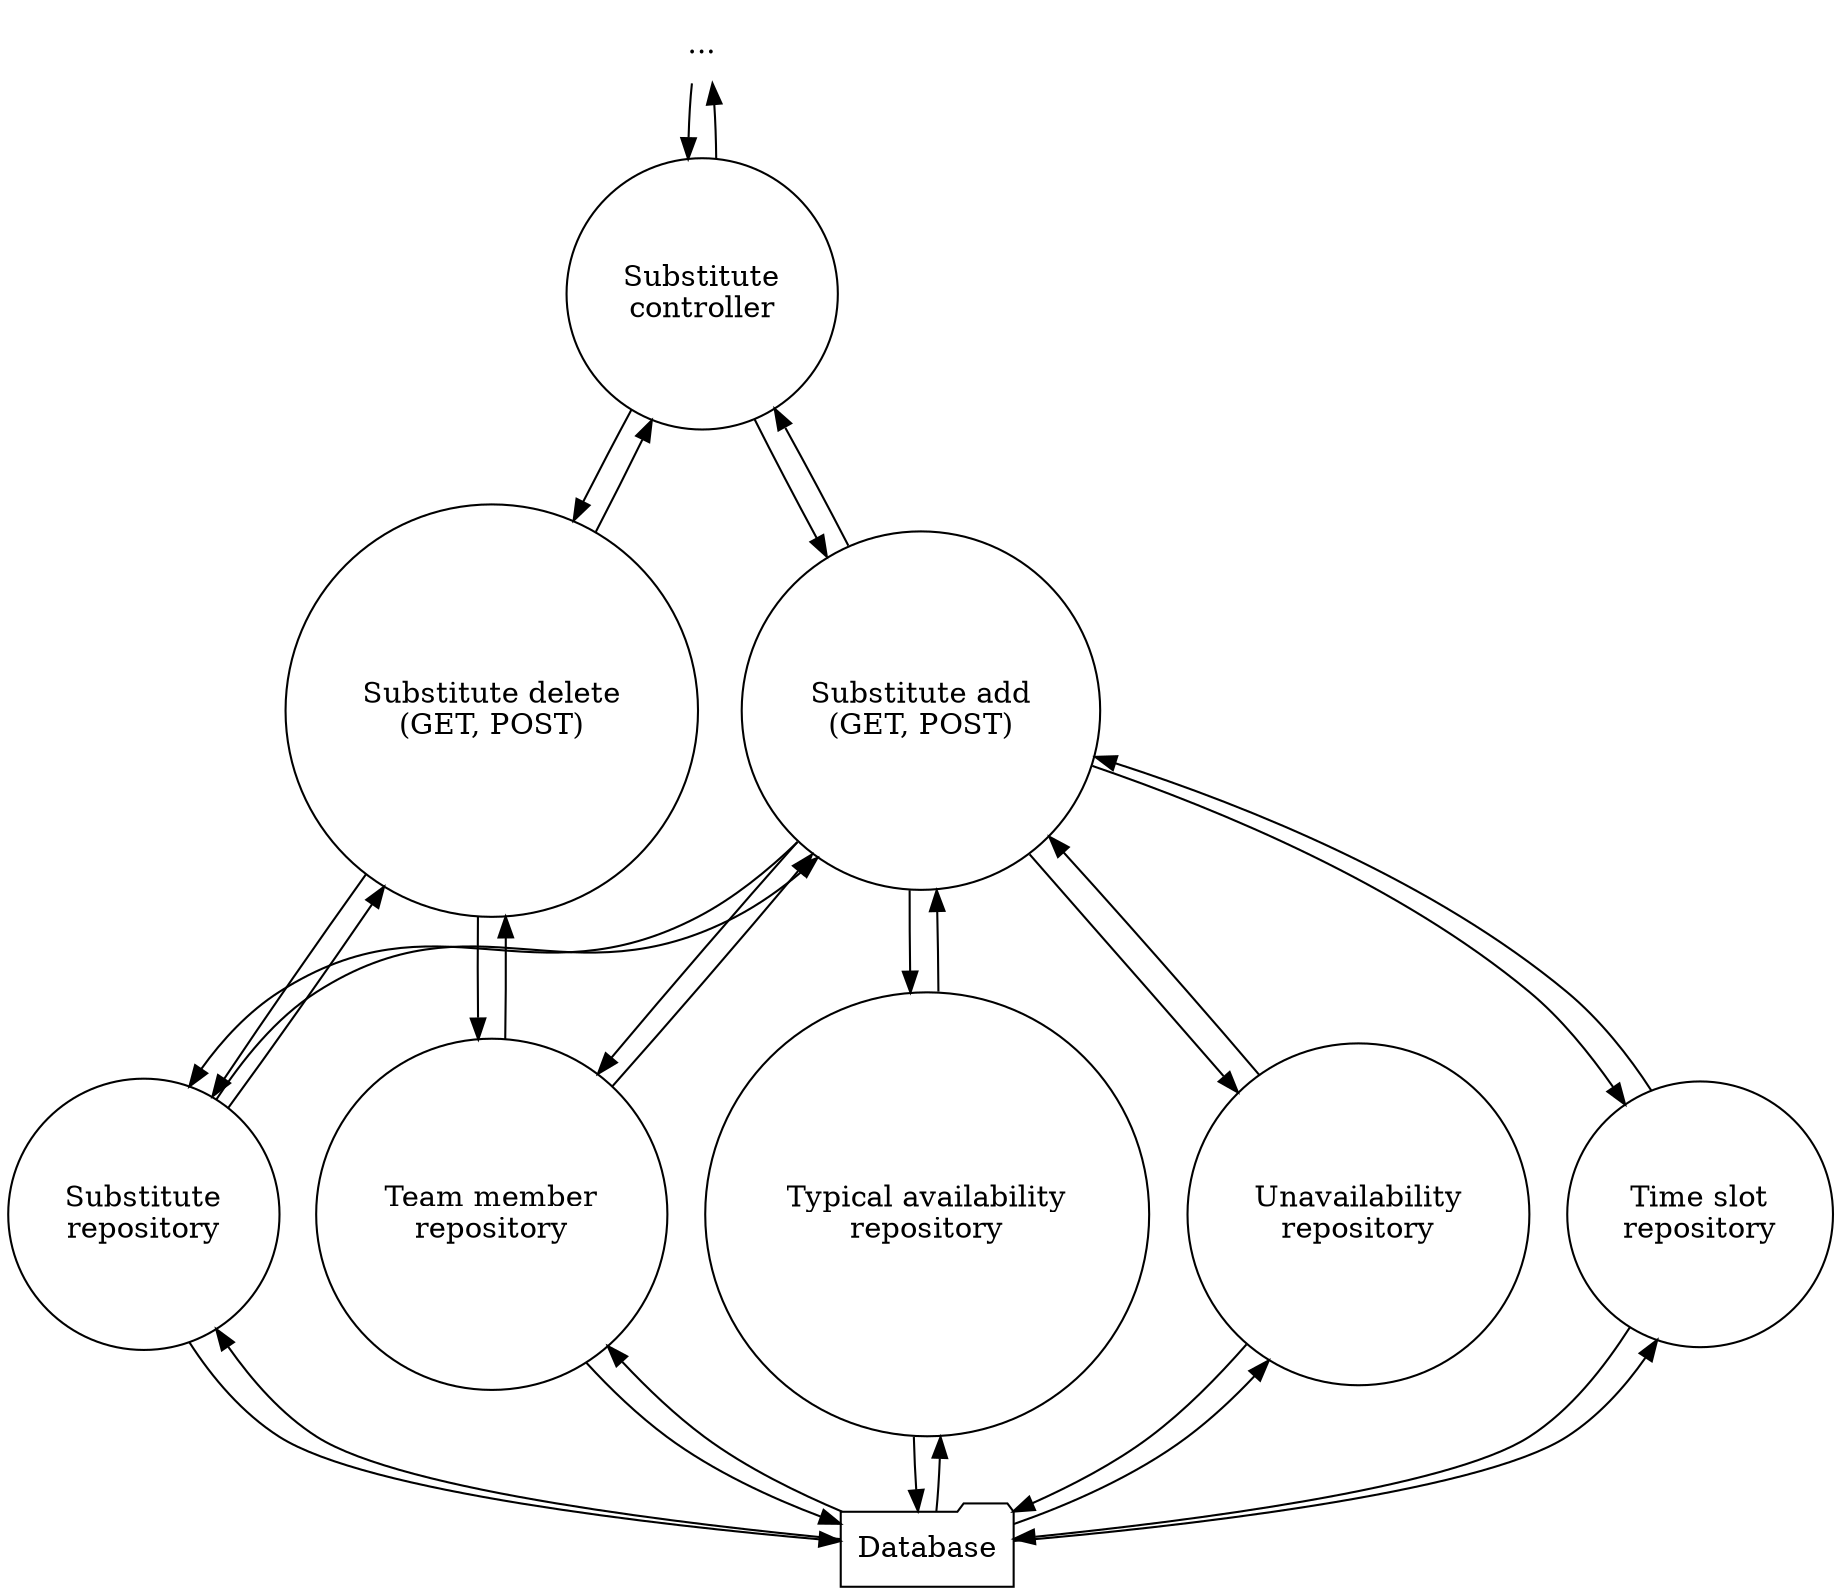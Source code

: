 digraph data_flow_diagram {
    node [ shape = circle ]
    
    "..." [ shape = none ]
    
    "..." -> "Substitute\ncontroller" -> "..."

    subgraph actions {
        rank = same
        
        "Substitute add\n(GET, POST)"
        "Substitute delete\n(GET, POST)"
    }
    
    "Substitute\ncontroller" -> {
        "Substitute add\n(GET, POST)"
        "Substitute delete\n(GET, POST)"
    } -> "Substitute\ncontroller"
    
    subgraph repositories {
        rank = same
        
        "Team member\nrepository"
        "Substitute\nrepository"
        "Typical availability\nrepository"
        "Unavailability\nrepository"
        "Time slot\nrepository"
    }
    
    "Substitute add\n(GET, POST)" -> {
        "Team member\nrepository"
        "Substitute\nrepository"
        "Typical availability\nrepository"
        "Unavailability\nrepository"
        "Time slot\nrepository"
    } -> "Substitute add\n(GET, POST)"
    
    "Substitute delete\n(GET, POST)" -> {
        "Team member\nrepository"
        "Substitute\nrepository"
    } ->  "Substitute delete\n(GET, POST)"
    
    Database [ shape = folder ]
    
    Database -> {
        "Team member\nrepository"
        "Substitute\nrepository"
        "Typical availability\nrepository"
        "Unavailability\nrepository"
        "Time slot\nrepository"
    } -> Database
}
